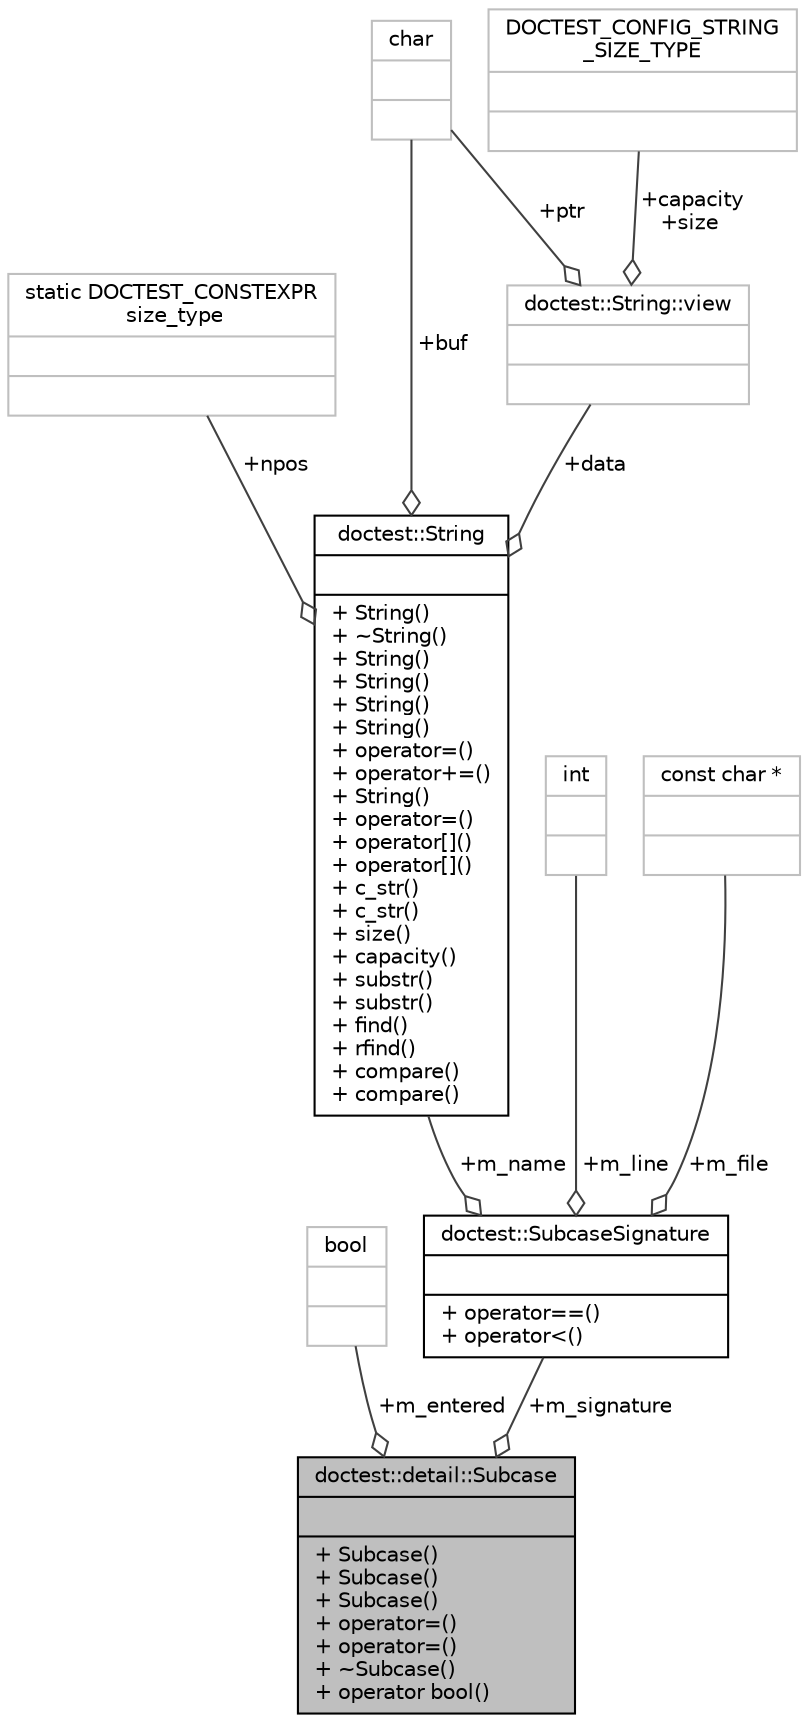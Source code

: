 digraph "doctest::detail::Subcase"
{
 // LATEX_PDF_SIZE
  edge [fontname="Helvetica",fontsize="10",labelfontname="Helvetica",labelfontsize="10"];
  node [fontname="Helvetica",fontsize="10",shape=record];
  Node1 [label="{doctest::detail::Subcase\n||+ Subcase()\l+ Subcase()\l+ Subcase()\l+ operator=()\l+ operator=()\l+ ~Subcase()\l+ operator bool()\l}",height=0.2,width=0.4,color="black", fillcolor="grey75", style="filled", fontcolor="black",tooltip=" "];
  Node2 -> Node1 [color="grey25",fontsize="10",style="solid",label=" +m_entered" ,arrowhead="odiamond",fontname="Helvetica"];
  Node2 [label="{bool\n||}",height=0.2,width=0.4,color="grey75", fillcolor="white", style="filled",tooltip=" "];
  Node3 -> Node1 [color="grey25",fontsize="10",style="solid",label=" +m_signature" ,arrowhead="odiamond",fontname="Helvetica"];
  Node3 [label="{doctest::SubcaseSignature\n||+ operator==()\l+ operator\<()\l}",height=0.2,width=0.4,color="black", fillcolor="white", style="filled",URL="$structdoctest_1_1SubcaseSignature.html",tooltip=" "];
  Node4 -> Node3 [color="grey25",fontsize="10",style="solid",label=" +m_name" ,arrowhead="odiamond",fontname="Helvetica"];
  Node4 [label="{doctest::String\n||+ String()\l+ ~String()\l+ String()\l+ String()\l+ String()\l+ String()\l+ operator=()\l+ operator+=()\l+ String()\l+ operator=()\l+ operator[]()\l+ operator[]()\l+ c_str()\l+ c_str()\l+ size()\l+ capacity()\l+ substr()\l+ substr()\l+ find()\l+ rfind()\l+ compare()\l+ compare()\l}",height=0.2,width=0.4,color="black", fillcolor="white", style="filled",URL="$classdoctest_1_1String.html",tooltip=" "];
  Node5 -> Node4 [color="grey25",fontsize="10",style="solid",label=" +npos" ,arrowhead="odiamond",fontname="Helvetica"];
  Node5 [label="{static DOCTEST_CONSTEXPR\l size_type\n||}",height=0.2,width=0.4,color="grey75", fillcolor="white", style="filled",tooltip=" "];
  Node6 -> Node4 [color="grey25",fontsize="10",style="solid",label=" +data" ,arrowhead="odiamond",fontname="Helvetica"];
  Node6 [label="{doctest::String::view\n||}",height=0.2,width=0.4,color="grey75", fillcolor="white", style="filled",tooltip="OCLINT avoid private static members."];
  Node7 -> Node6 [color="grey25",fontsize="10",style="solid",label=" +ptr" ,arrowhead="odiamond",fontname="Helvetica"];
  Node7 [label="{char\n||}",height=0.2,width=0.4,color="grey75", fillcolor="white", style="filled",tooltip=" "];
  Node8 -> Node6 [color="grey25",fontsize="10",style="solid",label=" +capacity\n+size" ,arrowhead="odiamond",fontname="Helvetica"];
  Node8 [label="{DOCTEST_CONFIG_STRING\l_SIZE_TYPE\n||}",height=0.2,width=0.4,color="grey75", fillcolor="white", style="filled",tooltip=" "];
  Node7 -> Node4 [color="grey25",fontsize="10",style="solid",label=" +buf" ,arrowhead="odiamond",fontname="Helvetica"];
  Node9 -> Node3 [color="grey25",fontsize="10",style="solid",label=" +m_line" ,arrowhead="odiamond",fontname="Helvetica"];
  Node9 [label="{int\n||}",height=0.2,width=0.4,color="grey75", fillcolor="white", style="filled",tooltip=" "];
  Node10 -> Node3 [color="grey25",fontsize="10",style="solid",label=" +m_file" ,arrowhead="odiamond",fontname="Helvetica"];
  Node10 [label="{const char *\n||}",height=0.2,width=0.4,color="grey75", fillcolor="white", style="filled",tooltip=" "];
}
